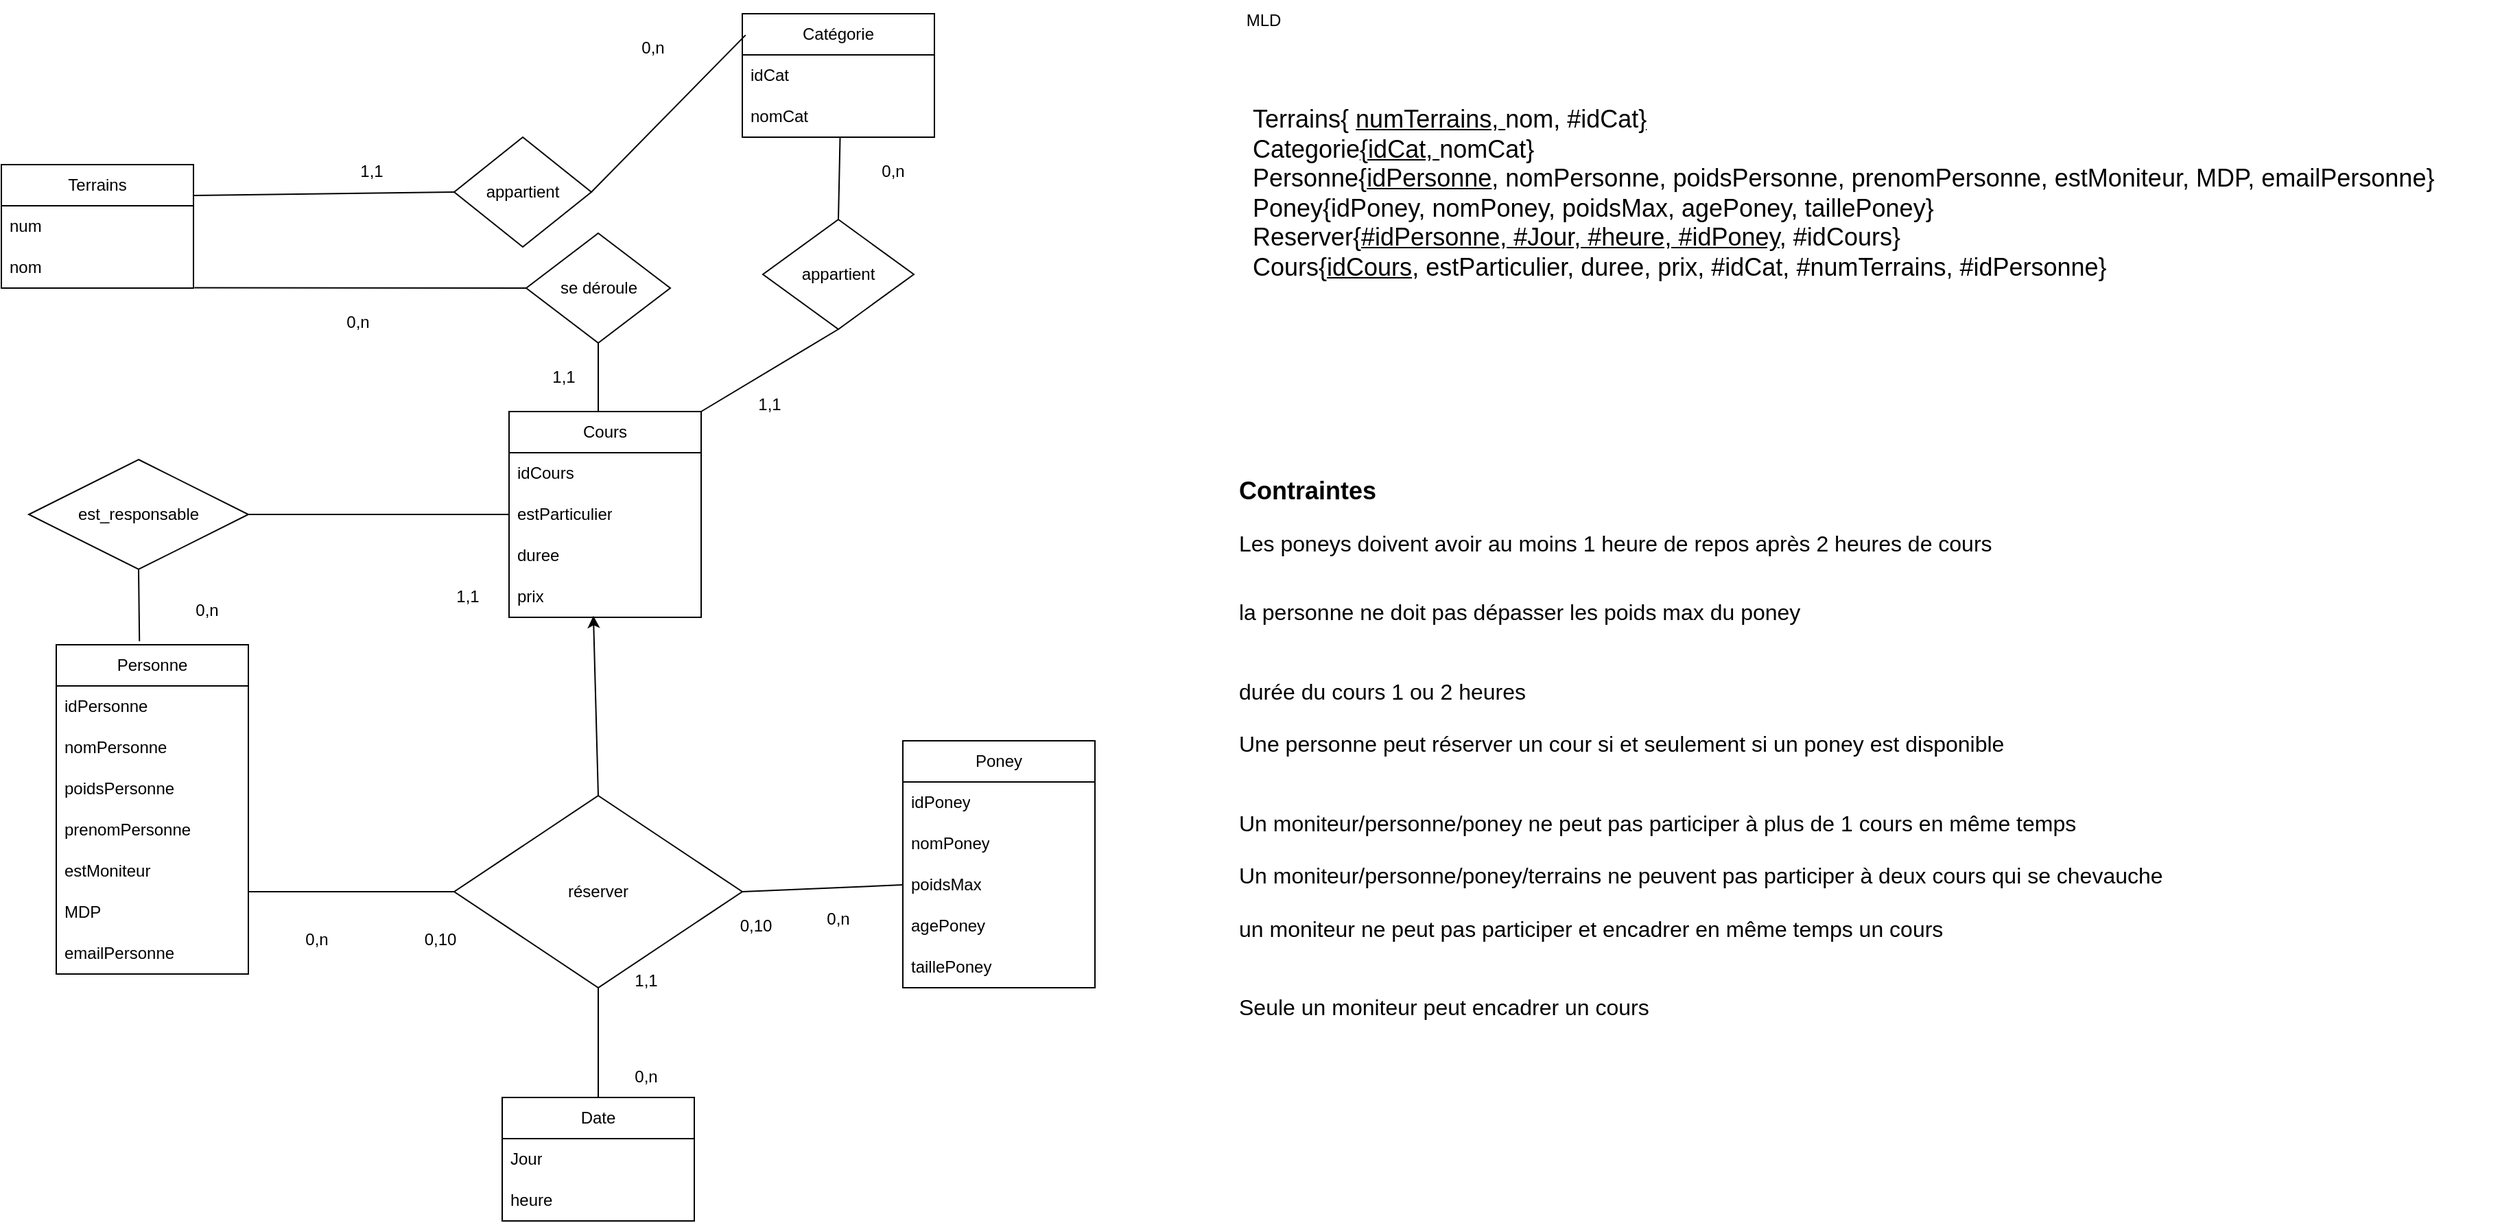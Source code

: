 <mxfile version="24.7.17">
  <diagram name="Page-1" id="9W7HuSMjV6_ZXsu8XZHZ">
    <mxGraphModel dx="2093" dy="2164" grid="1" gridSize="10" guides="1" tooltips="1" connect="1" arrows="1" fold="1" page="1" pageScale="1" pageWidth="827" pageHeight="1169" math="0" shadow="0">
      <root>
        <mxCell id="0" />
        <mxCell id="1" parent="0" />
        <mxCell id="h7xVEBj8XtHK8gHXebEV-5" value="&lt;div&gt;Poney&lt;/div&gt;" style="swimlane;fontStyle=0;childLayout=stackLayout;horizontal=1;startSize=30;horizontalStack=0;resizeParent=1;resizeParentMax=0;resizeLast=0;collapsible=1;marginBottom=0;whiteSpace=wrap;html=1;" parent="1" vertex="1">
          <mxGeometry x="687" y="190" width="140" height="180" as="geometry" />
        </mxCell>
        <mxCell id="h7xVEBj8XtHK8gHXebEV-6" value="idPoney" style="text;strokeColor=none;fillColor=none;align=left;verticalAlign=middle;spacingLeft=4;spacingRight=4;overflow=hidden;points=[[0,0.5],[1,0.5]];portConstraint=eastwest;rotatable=0;whiteSpace=wrap;html=1;" parent="h7xVEBj8XtHK8gHXebEV-5" vertex="1">
          <mxGeometry y="30" width="140" height="30" as="geometry" />
        </mxCell>
        <mxCell id="h7xVEBj8XtHK8gHXebEV-38" value="nomPoney" style="text;strokeColor=none;fillColor=none;align=left;verticalAlign=middle;spacingLeft=4;spacingRight=4;overflow=hidden;points=[[0,0.5],[1,0.5]];portConstraint=eastwest;rotatable=0;whiteSpace=wrap;html=1;" parent="h7xVEBj8XtHK8gHXebEV-5" vertex="1">
          <mxGeometry y="60" width="140" height="30" as="geometry" />
        </mxCell>
        <mxCell id="h7xVEBj8XtHK8gHXebEV-40" value="&lt;div&gt;poidsMax&lt;/div&gt;" style="text;strokeColor=none;fillColor=none;align=left;verticalAlign=middle;spacingLeft=4;spacingRight=4;overflow=hidden;points=[[0,0.5],[1,0.5]];portConstraint=eastwest;rotatable=0;whiteSpace=wrap;html=1;" parent="h7xVEBj8XtHK8gHXebEV-5" vertex="1">
          <mxGeometry y="90" width="140" height="30" as="geometry" />
        </mxCell>
        <mxCell id="h7xVEBj8XtHK8gHXebEV-7" value="agePoney" style="text;strokeColor=none;fillColor=none;align=left;verticalAlign=middle;spacingLeft=4;spacingRight=4;overflow=hidden;points=[[0,0.5],[1,0.5]];portConstraint=eastwest;rotatable=0;whiteSpace=wrap;html=1;" parent="h7xVEBj8XtHK8gHXebEV-5" vertex="1">
          <mxGeometry y="120" width="140" height="30" as="geometry" />
        </mxCell>
        <mxCell id="h7xVEBj8XtHK8gHXebEV-8" value="&lt;div&gt;taillePoney&lt;/div&gt;" style="text;strokeColor=none;fillColor=none;align=left;verticalAlign=middle;spacingLeft=4;spacingRight=4;overflow=hidden;points=[[0,0.5],[1,0.5]];portConstraint=eastwest;rotatable=0;whiteSpace=wrap;html=1;" parent="h7xVEBj8XtHK8gHXebEV-5" vertex="1">
          <mxGeometry y="150" width="140" height="30" as="geometry" />
        </mxCell>
        <mxCell id="h7xVEBj8XtHK8gHXebEV-1" value="Personne" style="swimlane;fontStyle=0;childLayout=stackLayout;horizontal=1;startSize=30;horizontalStack=0;resizeParent=1;resizeParentMax=0;resizeLast=0;collapsible=1;marginBottom=0;whiteSpace=wrap;html=1;" parent="1" vertex="1">
          <mxGeometry x="70" y="120" width="140" height="240" as="geometry" />
        </mxCell>
        <mxCell id="h7xVEBj8XtHK8gHXebEV-2" value="idPersonne" style="text;strokeColor=none;fillColor=none;align=left;verticalAlign=middle;spacingLeft=4;spacingRight=4;overflow=hidden;points=[[0,0.5],[1,0.5]];portConstraint=eastwest;rotatable=0;whiteSpace=wrap;html=1;" parent="h7xVEBj8XtHK8gHXebEV-1" vertex="1">
          <mxGeometry y="30" width="140" height="30" as="geometry" />
        </mxCell>
        <mxCell id="h7xVEBj8XtHK8gHXebEV-39" value="nomPersonne" style="text;strokeColor=none;fillColor=none;align=left;verticalAlign=middle;spacingLeft=4;spacingRight=4;overflow=hidden;points=[[0,0.5],[1,0.5]];portConstraint=eastwest;rotatable=0;whiteSpace=wrap;html=1;" parent="h7xVEBj8XtHK8gHXebEV-1" vertex="1">
          <mxGeometry y="60" width="140" height="30" as="geometry" />
        </mxCell>
        <mxCell id="h7xVEBj8XtHK8gHXebEV-44" value="&lt;div&gt;poidsPersonne&lt;/div&gt;" style="text;strokeColor=none;fillColor=none;align=left;verticalAlign=middle;spacingLeft=4;spacingRight=4;overflow=hidden;points=[[0,0.5],[1,0.5]];portConstraint=eastwest;rotatable=0;whiteSpace=wrap;html=1;" parent="h7xVEBj8XtHK8gHXebEV-1" vertex="1">
          <mxGeometry y="90" width="140" height="30" as="geometry" />
        </mxCell>
        <mxCell id="h7xVEBj8XtHK8gHXebEV-46" value="prenomPersonne" style="text;strokeColor=none;fillColor=none;align=left;verticalAlign=middle;spacingLeft=4;spacingRight=4;overflow=hidden;points=[[0,0.5],[1,0.5]];portConstraint=eastwest;rotatable=0;whiteSpace=wrap;html=1;" parent="h7xVEBj8XtHK8gHXebEV-1" vertex="1">
          <mxGeometry y="120" width="140" height="30" as="geometry" />
        </mxCell>
        <mxCell id="h7xVEBj8XtHK8gHXebEV-47" value="estMoniteur" style="text;strokeColor=none;fillColor=none;align=left;verticalAlign=middle;spacingLeft=4;spacingRight=4;overflow=hidden;points=[[0,0.5],[1,0.5]];portConstraint=eastwest;rotatable=0;whiteSpace=wrap;html=1;" parent="h7xVEBj8XtHK8gHXebEV-1" vertex="1">
          <mxGeometry y="150" width="140" height="30" as="geometry" />
        </mxCell>
        <mxCell id="h7xVEBj8XtHK8gHXebEV-78" value="MDP" style="text;strokeColor=none;fillColor=none;align=left;verticalAlign=middle;spacingLeft=4;spacingRight=4;overflow=hidden;points=[[0,0.5],[1,0.5]];portConstraint=eastwest;rotatable=0;whiteSpace=wrap;html=1;" parent="h7xVEBj8XtHK8gHXebEV-1" vertex="1">
          <mxGeometry y="180" width="140" height="30" as="geometry" />
        </mxCell>
        <mxCell id="h7xVEBj8XtHK8gHXebEV-4" value="emailPersonne" style="text;strokeColor=none;fillColor=none;align=left;verticalAlign=middle;spacingLeft=4;spacingRight=4;overflow=hidden;points=[[0,0.5],[1,0.5]];portConstraint=eastwest;rotatable=0;whiteSpace=wrap;html=1;" parent="h7xVEBj8XtHK8gHXebEV-1" vertex="1">
          <mxGeometry y="210" width="140" height="30" as="geometry" />
        </mxCell>
        <mxCell id="h7xVEBj8XtHK8gHXebEV-15" value="" style="endArrow=none;html=1;rounded=0;exitX=1;exitY=0.75;exitDx=0;exitDy=0;entryX=0;entryY=0.5;entryDx=0;entryDy=0;" parent="1" source="h7xVEBj8XtHK8gHXebEV-1" target="h7xVEBj8XtHK8gHXebEV-65" edge="1">
          <mxGeometry width="50" height="50" relative="1" as="geometry">
            <mxPoint x="390" y="440" as="sourcePoint" />
            <mxPoint x="60" y="310" as="targetPoint" />
          </mxGeometry>
        </mxCell>
        <mxCell id="h7xVEBj8XtHK8gHXebEV-18" value="" style="endArrow=none;html=1;rounded=0;exitX=0;exitY=0.5;exitDx=0;exitDy=0;entryX=1;entryY=0.5;entryDx=0;entryDy=0;" parent="1" source="h7xVEBj8XtHK8gHXebEV-40" target="h7xVEBj8XtHK8gHXebEV-65" edge="1">
          <mxGeometry width="50" height="50" relative="1" as="geometry">
            <mxPoint x="390" y="440" as="sourcePoint" />
            <mxPoint x="440" y="310" as="targetPoint" />
          </mxGeometry>
        </mxCell>
        <mxCell id="h7xVEBj8XtHK8gHXebEV-26" value="0,n" style="text;html=1;align=center;verticalAlign=middle;whiteSpace=wrap;rounded=0;" parent="1" vertex="1">
          <mxGeometry x="230" y="320" width="60" height="30" as="geometry" />
        </mxCell>
        <mxCell id="h7xVEBj8XtHK8gHXebEV-29" value="0,n" style="text;html=1;align=center;verticalAlign=middle;whiteSpace=wrap;rounded=0;" parent="1" vertex="1">
          <mxGeometry x="610" y="305" width="60" height="30" as="geometry" />
        </mxCell>
        <mxCell id="h7xVEBj8XtHK8gHXebEV-31" value="0,n" style="text;html=1;align=center;verticalAlign=middle;whiteSpace=wrap;rounded=0;" parent="1" vertex="1">
          <mxGeometry x="150" y="80" width="60" height="30" as="geometry" />
        </mxCell>
        <mxCell id="h7xVEBj8XtHK8gHXebEV-49" value="Date" style="swimlane;fontStyle=0;childLayout=stackLayout;horizontal=1;startSize=30;horizontalStack=0;resizeParent=1;resizeParentMax=0;resizeLast=0;collapsible=1;marginBottom=0;whiteSpace=wrap;html=1;" parent="1" vertex="1">
          <mxGeometry x="395" y="450" width="140" height="90" as="geometry" />
        </mxCell>
        <mxCell id="h7xVEBj8XtHK8gHXebEV-50" value="Jour" style="text;strokeColor=none;fillColor=none;align=left;verticalAlign=middle;spacingLeft=4;spacingRight=4;overflow=hidden;points=[[0,0.5],[1,0.5]];portConstraint=eastwest;rotatable=0;whiteSpace=wrap;html=1;" parent="h7xVEBj8XtHK8gHXebEV-49" vertex="1">
          <mxGeometry y="30" width="140" height="30" as="geometry" />
        </mxCell>
        <mxCell id="h7xVEBj8XtHK8gHXebEV-51" value="&lt;div&gt;heure&lt;/div&gt;" style="text;strokeColor=none;fillColor=none;align=left;verticalAlign=middle;spacingLeft=4;spacingRight=4;overflow=hidden;points=[[0,0.5],[1,0.5]];portConstraint=eastwest;rotatable=0;whiteSpace=wrap;html=1;" parent="h7xVEBj8XtHK8gHXebEV-49" vertex="1">
          <mxGeometry y="60" width="140" height="30" as="geometry" />
        </mxCell>
        <mxCell id="h7xVEBj8XtHK8gHXebEV-55" value="0,n" style="text;html=1;align=center;verticalAlign=middle;whiteSpace=wrap;rounded=0;" parent="1" vertex="1">
          <mxGeometry x="470" y="420" width="60" height="30" as="geometry" />
        </mxCell>
        <mxCell id="h7xVEBj8XtHK8gHXebEV-58" value="" style="endArrow=none;html=1;rounded=0;exitX=0.5;exitY=1;exitDx=0;exitDy=0;entryX=0.5;entryY=0;entryDx=0;entryDy=0;" parent="1" source="h7xVEBj8XtHK8gHXebEV-65" target="h7xVEBj8XtHK8gHXebEV-49" edge="1">
          <mxGeometry width="50" height="50" relative="1" as="geometry">
            <mxPoint x="510" y="500" as="sourcePoint" />
            <mxPoint x="548.96" y="190" as="targetPoint" />
          </mxGeometry>
        </mxCell>
        <mxCell id="h7xVEBj8XtHK8gHXebEV-65" value="réserver" style="rhombus;whiteSpace=wrap;html=1;" parent="1" vertex="1">
          <mxGeometry x="360" y="230" width="210" height="140" as="geometry" />
        </mxCell>
        <mxCell id="h7xVEBj8XtHK8gHXebEV-67" value="1,1" style="text;html=1;align=center;verticalAlign=middle;whiteSpace=wrap;rounded=0;" parent="1" vertex="1">
          <mxGeometry x="470" y="350" width="60" height="30" as="geometry" />
        </mxCell>
        <mxCell id="h7xVEBj8XtHK8gHXebEV-68" value="1,1" style="text;html=1;align=center;verticalAlign=middle;whiteSpace=wrap;rounded=0;" parent="1" vertex="1">
          <mxGeometry x="340" y="70" width="60" height="30" as="geometry" />
        </mxCell>
        <mxCell id="h7xVEBj8XtHK8gHXebEV-69" value="0,10" style="text;html=1;align=center;verticalAlign=middle;whiteSpace=wrap;rounded=0;" parent="1" vertex="1">
          <mxGeometry x="550" y="310" width="60" height="30" as="geometry" />
        </mxCell>
        <mxCell id="h7xVEBj8XtHK8gHXebEV-79" value="&lt;h1 style=&quot;margin-top: 0px;&quot;&gt;&lt;font style=&quot;font-size: 18px;&quot;&gt;Contraintes&lt;br&gt;&lt;/font&gt;&lt;/h1&gt;&lt;p&gt;&lt;font size=&quot;3&quot;&gt;Les poneys doivent avoir au moins 1 heure de repos après 2 heures de cours&lt;br&gt;&lt;/font&gt;&lt;/p&gt;&lt;div&gt;&lt;font size=&quot;3&quot;&gt;&lt;br&gt;&lt;/font&gt;&lt;/div&gt;&lt;div&gt;&lt;font size=&quot;3&quot;&gt;la personne ne doit pas dépasser les poids max du poney&lt;/font&gt;&lt;/div&gt;&lt;div&gt;&lt;font size=&quot;3&quot;&gt;&lt;br&gt;&lt;/font&gt;&lt;/div&gt;&lt;div&gt;&lt;font size=&quot;3&quot;&gt;&lt;br&gt;&lt;/font&gt;&lt;/div&gt;&lt;div&gt;&lt;font size=&quot;3&quot;&gt;durée du cours 1 ou 2 heures&lt;/font&gt;&lt;/div&gt;&lt;div&gt;&lt;font size=&quot;3&quot;&gt;&lt;br&gt;&lt;/font&gt;&lt;/div&gt;&lt;div&gt;&lt;font size=&quot;3&quot;&gt;Une personne peut réserver un cour si et seulement si un poney est disponible &lt;br&gt;&lt;/font&gt;&lt;/div&gt;&lt;div&gt;&lt;font size=&quot;3&quot;&gt;&lt;br&gt;&lt;/font&gt;&lt;/div&gt;&lt;div&gt;&lt;font size=&quot;3&quot;&gt;&lt;br&gt;&lt;/font&gt;&lt;/div&gt;&lt;div&gt;&lt;font size=&quot;3&quot;&gt;Un moniteur/personne/poney ne peut pas participer à plus de 1 cours en même temps&lt;br&gt;&lt;/font&gt;&lt;/div&gt;&lt;div&gt;&lt;font size=&quot;3&quot;&gt;&lt;br&gt;&lt;/font&gt;&lt;/div&gt;&lt;div&gt;&lt;font size=&quot;3&quot;&gt;Un moniteur/personne/poney/terrains ne peuvent pas participer à deux cours qui se chevauche&lt;br&gt;&lt;/font&gt;&lt;/div&gt;&lt;div&gt;&lt;font size=&quot;3&quot;&gt;&lt;br&gt;&lt;/font&gt;&lt;/div&gt;&lt;div&gt;&lt;font size=&quot;3&quot;&gt;un moniteur ne peut pas participer et encadrer en même temps un cours&lt;/font&gt;&lt;/div&gt;&lt;div&gt;&lt;font size=&quot;3&quot;&gt;&lt;br&gt;&lt;/font&gt;&lt;/div&gt;&lt;div&gt;&lt;font size=&quot;3&quot;&gt;&lt;br&gt;&lt;/font&gt;&lt;/div&gt;&lt;div&gt;&lt;font size=&quot;3&quot;&gt;Seule un moniteur peut encadrer un cours&lt;/font&gt;&lt;/div&gt;&lt;div&gt;&lt;font size=&quot;3&quot;&gt;&lt;br&gt;&lt;/font&gt;&lt;/div&gt;&lt;div&gt;&lt;font size=&quot;3&quot;&gt;&lt;br&gt;&lt;/font&gt;&lt;/div&gt;&lt;div&gt;&lt;font size=&quot;3&quot;&gt;Email d&#39;une personne doit être unique&lt;/font&gt;&lt;/div&gt;&lt;div&gt;&lt;font size=&quot;3&quot;&gt;&lt;br&gt;&lt;/font&gt;&lt;/div&gt;&lt;div&gt;&lt;font size=&quot;3&quot;&gt;il y a autant de poney que de personne dans un cours&lt;br&gt;&lt;/font&gt;&lt;/div&gt;" style="text;html=1;whiteSpace=wrap;overflow=hidden;rounded=0;" parent="1" vertex="1">
          <mxGeometry x="930" y="-15" width="750" height="420" as="geometry" />
        </mxCell>
        <mxCell id="_sw9qbzKlEHNV8ZJurar-1" value="Cours" style="swimlane;fontStyle=0;childLayout=stackLayout;horizontal=1;startSize=30;horizontalStack=0;resizeParent=1;resizeParentMax=0;resizeLast=0;collapsible=1;marginBottom=0;whiteSpace=wrap;html=1;" parent="1" vertex="1">
          <mxGeometry x="400" y="-50" width="140" height="150" as="geometry" />
        </mxCell>
        <mxCell id="_sw9qbzKlEHNV8ZJurar-2" value="idCours" style="text;strokeColor=none;fillColor=none;align=left;verticalAlign=middle;spacingLeft=4;spacingRight=4;overflow=hidden;points=[[0,0.5],[1,0.5]];portConstraint=eastwest;rotatable=0;whiteSpace=wrap;html=1;" parent="_sw9qbzKlEHNV8ZJurar-1" vertex="1">
          <mxGeometry y="30" width="140" height="30" as="geometry" />
        </mxCell>
        <mxCell id="_sw9qbzKlEHNV8ZJurar-22" value="estParticulier" style="text;strokeColor=none;fillColor=none;align=left;verticalAlign=middle;spacingLeft=4;spacingRight=4;overflow=hidden;points=[[0,0.5],[1,0.5]];portConstraint=eastwest;rotatable=0;whiteSpace=wrap;html=1;" parent="_sw9qbzKlEHNV8ZJurar-1" vertex="1">
          <mxGeometry y="60" width="140" height="30" as="geometry" />
        </mxCell>
        <mxCell id="_sw9qbzKlEHNV8ZJurar-3" value="duree" style="text;strokeColor=none;fillColor=none;align=left;verticalAlign=middle;spacingLeft=4;spacingRight=4;overflow=hidden;points=[[0,0.5],[1,0.5]];portConstraint=eastwest;rotatable=0;whiteSpace=wrap;html=1;" parent="_sw9qbzKlEHNV8ZJurar-1" vertex="1">
          <mxGeometry y="90" width="140" height="30" as="geometry" />
        </mxCell>
        <mxCell id="_sw9qbzKlEHNV8ZJurar-4" value="&lt;div&gt;prix&lt;/div&gt;" style="text;strokeColor=none;fillColor=none;align=left;verticalAlign=middle;spacingLeft=4;spacingRight=4;overflow=hidden;points=[[0,0.5],[1,0.5]];portConstraint=eastwest;rotatable=0;whiteSpace=wrap;html=1;" parent="_sw9qbzKlEHNV8ZJurar-1" vertex="1">
          <mxGeometry y="120" width="140" height="30" as="geometry" />
        </mxCell>
        <mxCell id="_sw9qbzKlEHNV8ZJurar-7" value="" style="endArrow=classic;html=1;rounded=0;entryX=0.439;entryY=0.961;entryDx=0;entryDy=0;entryPerimeter=0;exitX=0.5;exitY=0;exitDx=0;exitDy=0;" parent="1" source="h7xVEBj8XtHK8gHXebEV-65" target="_sw9qbzKlEHNV8ZJurar-4" edge="1">
          <mxGeometry width="50" height="50" relative="1" as="geometry">
            <mxPoint x="390" y="440" as="sourcePoint" />
            <mxPoint x="440" y="390" as="targetPoint" />
          </mxGeometry>
        </mxCell>
        <mxCell id="_sw9qbzKlEHNV8ZJurar-33" value="Terrains" style="swimlane;fontStyle=0;childLayout=stackLayout;horizontal=1;startSize=30;horizontalStack=0;resizeParent=1;resizeParentMax=0;resizeLast=0;collapsible=1;marginBottom=0;whiteSpace=wrap;html=1;" parent="1" vertex="1">
          <mxGeometry x="30" y="-230" width="140" height="90" as="geometry" />
        </mxCell>
        <mxCell id="_sw9qbzKlEHNV8ZJurar-34" value="num " style="text;strokeColor=none;fillColor=none;align=left;verticalAlign=middle;spacingLeft=4;spacingRight=4;overflow=hidden;points=[[0,0.5],[1,0.5]];portConstraint=eastwest;rotatable=0;whiteSpace=wrap;html=1;" parent="_sw9qbzKlEHNV8ZJurar-33" vertex="1">
          <mxGeometry y="30" width="140" height="30" as="geometry" />
        </mxCell>
        <mxCell id="_sw9qbzKlEHNV8ZJurar-35" value="nom" style="text;strokeColor=none;fillColor=none;align=left;verticalAlign=middle;spacingLeft=4;spacingRight=4;overflow=hidden;points=[[0,0.5],[1,0.5]];portConstraint=eastwest;rotatable=0;whiteSpace=wrap;html=1;" parent="_sw9qbzKlEHNV8ZJurar-33" vertex="1">
          <mxGeometry y="60" width="140" height="30" as="geometry" />
        </mxCell>
        <mxCell id="_sw9qbzKlEHNV8ZJurar-37" value="Catégorie" style="swimlane;fontStyle=0;childLayout=stackLayout;horizontal=1;startSize=30;horizontalStack=0;resizeParent=1;resizeParentMax=0;resizeLast=0;collapsible=1;marginBottom=0;whiteSpace=wrap;html=1;" parent="1" vertex="1">
          <mxGeometry x="570" y="-340" width="140" height="90" as="geometry" />
        </mxCell>
        <mxCell id="_sw9qbzKlEHNV8ZJurar-38" value="idCat" style="text;strokeColor=none;fillColor=none;align=left;verticalAlign=middle;spacingLeft=4;spacingRight=4;overflow=hidden;points=[[0,0.5],[1,0.5]];portConstraint=eastwest;rotatable=0;whiteSpace=wrap;html=1;" parent="_sw9qbzKlEHNV8ZJurar-37" vertex="1">
          <mxGeometry y="30" width="140" height="30" as="geometry" />
        </mxCell>
        <mxCell id="_sw9qbzKlEHNV8ZJurar-39" value="nomCat" style="text;strokeColor=none;fillColor=none;align=left;verticalAlign=middle;spacingLeft=4;spacingRight=4;overflow=hidden;points=[[0,0.5],[1,0.5]];portConstraint=eastwest;rotatable=0;whiteSpace=wrap;html=1;" parent="_sw9qbzKlEHNV8ZJurar-37" vertex="1">
          <mxGeometry y="60" width="140" height="30" as="geometry" />
        </mxCell>
        <mxCell id="_sw9qbzKlEHNV8ZJurar-41" value="appartient" style="rhombus;whiteSpace=wrap;html=1;" parent="1" vertex="1">
          <mxGeometry x="360" y="-250" width="100" height="80" as="geometry" />
        </mxCell>
        <mxCell id="_sw9qbzKlEHNV8ZJurar-42" value="" style="endArrow=none;html=1;rounded=0;entryX=0;entryY=0.5;entryDx=0;entryDy=0;exitX=1;exitY=0.25;exitDx=0;exitDy=0;" parent="1" source="_sw9qbzKlEHNV8ZJurar-33" target="_sw9qbzKlEHNV8ZJurar-41" edge="1">
          <mxGeometry width="50" height="50" relative="1" as="geometry">
            <mxPoint x="100" y="-10" as="sourcePoint" />
            <mxPoint x="150" y="-60" as="targetPoint" />
          </mxGeometry>
        </mxCell>
        <mxCell id="_sw9qbzKlEHNV8ZJurar-44" value="" style="endArrow=none;html=1;rounded=0;entryX=0.017;entryY=0.173;entryDx=0;entryDy=0;entryPerimeter=0;exitX=1;exitY=0.5;exitDx=0;exitDy=0;" parent="1" source="_sw9qbzKlEHNV8ZJurar-41" target="_sw9qbzKlEHNV8ZJurar-37" edge="1">
          <mxGeometry width="50" height="50" relative="1" as="geometry">
            <mxPoint x="330" y="-80" as="sourcePoint" />
            <mxPoint x="390" y="-110" as="targetPoint" />
          </mxGeometry>
        </mxCell>
        <mxCell id="_sw9qbzKlEHNV8ZJurar-45" value="" style="endArrow=none;html=1;rounded=0;exitX=0.5;exitY=0;exitDx=0;exitDy=0;entryX=0.509;entryY=1.01;entryDx=0;entryDy=0;entryPerimeter=0;" parent="1" source="_sw9qbzKlEHNV8ZJurar-46" target="_sw9qbzKlEHNV8ZJurar-39" edge="1">
          <mxGeometry width="50" height="50" relative="1" as="geometry">
            <mxPoint x="470" y="-40" as="sourcePoint" />
            <mxPoint x="610" y="-210" as="targetPoint" />
          </mxGeometry>
        </mxCell>
        <mxCell id="_sw9qbzKlEHNV8ZJurar-46" value="appartient" style="rhombus;whiteSpace=wrap;html=1;" parent="1" vertex="1">
          <mxGeometry x="585" y="-190" width="110" height="80" as="geometry" />
        </mxCell>
        <mxCell id="_sw9qbzKlEHNV8ZJurar-48" value="0,n" style="text;html=1;align=center;verticalAlign=middle;whiteSpace=wrap;rounded=0;" parent="1" vertex="1">
          <mxGeometry x="260" y="-130" width="60" height="30" as="geometry" />
        </mxCell>
        <mxCell id="_sw9qbzKlEHNV8ZJurar-49" value="1,1" style="text;html=1;align=center;verticalAlign=middle;whiteSpace=wrap;rounded=0;" parent="1" vertex="1">
          <mxGeometry x="410" y="-90" width="60" height="30" as="geometry" />
        </mxCell>
        <mxCell id="_sw9qbzKlEHNV8ZJurar-50" value="0,n" style="text;html=1;align=center;verticalAlign=middle;whiteSpace=wrap;rounded=0;" parent="1" vertex="1">
          <mxGeometry x="475" y="-330" width="60" height="30" as="geometry" />
        </mxCell>
        <mxCell id="_sw9qbzKlEHNV8ZJurar-51" value="1,1" style="text;html=1;align=center;verticalAlign=middle;whiteSpace=wrap;rounded=0;" parent="1" vertex="1">
          <mxGeometry x="270" y="-240" width="60" height="30" as="geometry" />
        </mxCell>
        <mxCell id="_sw9qbzKlEHNV8ZJurar-53" value="se déroule" style="rhombus;whiteSpace=wrap;html=1;" parent="1" vertex="1">
          <mxGeometry x="412.5" y="-180" width="105" height="80" as="geometry" />
        </mxCell>
        <mxCell id="_sw9qbzKlEHNV8ZJurar-54" value="" style="endArrow=none;html=1;rounded=0;exitX=0;exitY=0.5;exitDx=0;exitDy=0;entryX=1.005;entryY=0.99;entryDx=0;entryDy=0;entryPerimeter=0;" parent="1" source="_sw9qbzKlEHNV8ZJurar-53" target="_sw9qbzKlEHNV8ZJurar-35" edge="1">
          <mxGeometry width="50" height="50" relative="1" as="geometry">
            <mxPoint x="100" y="170" as="sourcePoint" />
            <mxPoint x="168" y="-138" as="targetPoint" />
          </mxGeometry>
        </mxCell>
        <mxCell id="_sw9qbzKlEHNV8ZJurar-56" value="" style="endArrow=none;html=1;rounded=0;exitX=0.5;exitY=1;exitDx=0;exitDy=0;" parent="1" source="_sw9qbzKlEHNV8ZJurar-53" edge="1">
          <mxGeometry width="50" height="50" relative="1" as="geometry">
            <mxPoint x="360" y="40" as="sourcePoint" />
            <mxPoint x="465" y="-50" as="targetPoint" />
          </mxGeometry>
        </mxCell>
        <mxCell id="_sw9qbzKlEHNV8ZJurar-58" value="" style="endArrow=none;html=1;rounded=0;entryX=0.5;entryY=1;entryDx=0;entryDy=0;exitX=1;exitY=0;exitDx=0;exitDy=0;" parent="1" source="_sw9qbzKlEHNV8ZJurar-1" target="_sw9qbzKlEHNV8ZJurar-46" edge="1">
          <mxGeometry width="50" height="50" relative="1" as="geometry">
            <mxPoint x="100" y="170" as="sourcePoint" />
            <mxPoint x="150" y="120" as="targetPoint" />
          </mxGeometry>
        </mxCell>
        <mxCell id="_sw9qbzKlEHNV8ZJurar-60" value="est_responsable" style="rhombus;whiteSpace=wrap;html=1;" parent="1" vertex="1">
          <mxGeometry x="50" y="-15" width="160" height="80" as="geometry" />
        </mxCell>
        <mxCell id="_sw9qbzKlEHNV8ZJurar-61" value="" style="endArrow=none;html=1;rounded=0;entryX=0.5;entryY=1;entryDx=0;entryDy=0;exitX=0.433;exitY=-0.011;exitDx=0;exitDy=0;exitPerimeter=0;" parent="1" source="h7xVEBj8XtHK8gHXebEV-1" target="_sw9qbzKlEHNV8ZJurar-60" edge="1">
          <mxGeometry width="50" height="50" relative="1" as="geometry">
            <mxPoint x="100" y="170" as="sourcePoint" />
            <mxPoint x="150" y="120" as="targetPoint" />
          </mxGeometry>
        </mxCell>
        <mxCell id="_sw9qbzKlEHNV8ZJurar-62" value="" style="endArrow=none;html=1;rounded=0;entryX=1;entryY=0.5;entryDx=0;entryDy=0;exitX=0;exitY=0.5;exitDx=0;exitDy=0;" parent="1" source="_sw9qbzKlEHNV8ZJurar-22" target="_sw9qbzKlEHNV8ZJurar-60" edge="1">
          <mxGeometry width="50" height="50" relative="1" as="geometry">
            <mxPoint x="265" y="144" as="sourcePoint" />
            <mxPoint x="310" y="110" as="targetPoint" />
          </mxGeometry>
        </mxCell>
        <mxCell id="_sw9qbzKlEHNV8ZJurar-64" value="1,1" style="text;html=1;align=center;verticalAlign=middle;whiteSpace=wrap;rounded=0;" parent="1" vertex="1">
          <mxGeometry x="560" y="-70" width="60" height="30" as="geometry" />
        </mxCell>
        <mxCell id="_sw9qbzKlEHNV8ZJurar-65" value="0,n" style="text;html=1;align=center;verticalAlign=middle;whiteSpace=wrap;rounded=0;" parent="1" vertex="1">
          <mxGeometry x="650" y="-240" width="60" height="30" as="geometry" />
        </mxCell>
        <mxCell id="_sw9qbzKlEHNV8ZJurar-70" style="edgeStyle=orthogonalEdgeStyle;rounded=0;orthogonalLoop=1;jettySize=auto;html=1;exitX=0.5;exitY=1;exitDx=0;exitDy=0;" parent="1" source="_sw9qbzKlEHNV8ZJurar-64" target="_sw9qbzKlEHNV8ZJurar-64" edge="1">
          <mxGeometry relative="1" as="geometry" />
        </mxCell>
        <mxCell id="_sw9qbzKlEHNV8ZJurar-72" value="0,10" style="text;html=1;align=center;verticalAlign=middle;whiteSpace=wrap;rounded=0;" parent="1" vertex="1">
          <mxGeometry x="320" y="320" width="60" height="30" as="geometry" />
        </mxCell>
        <mxCell id="M2Xz9yJIT8OYSMbcP0UQ-3" value="MLD" style="text;html=1;align=center;verticalAlign=middle;whiteSpace=wrap;rounded=0;" vertex="1" parent="1">
          <mxGeometry x="920" y="-350" width="60" height="30" as="geometry" />
        </mxCell>
        <mxCell id="M2Xz9yJIT8OYSMbcP0UQ-4" value="&lt;div&gt;&lt;font style=&quot;font-size: 18px;&quot;&gt;Terrains{ &lt;u&gt;numTerrains, &lt;/u&gt;nom, #idCat&lt;u&gt;}&lt;/u&gt;&lt;/font&gt;&lt;/div&gt;&lt;div&gt;&lt;font style=&quot;font-size: 18px;&quot;&gt;Categorie&lt;u&gt;{idCat, &lt;/u&gt;nomCat}&lt;/font&gt;&lt;/div&gt;&lt;div&gt;&lt;font style=&quot;font-size: 18px;&quot;&gt;Personne{&lt;u&gt;idPersonne&lt;/u&gt;, nomPersonne, poidsPersonne, prenomPersonne, estMoniteur, MDP, emailPersonne}&lt;/font&gt;&lt;/div&gt;&lt;div&gt;&lt;font style=&quot;font-size: 18px;&quot;&gt;Poney{idPoney, nomPoney, poidsMax, agePoney, taillePoney}&lt;/font&gt;&lt;/div&gt;&lt;div&gt;&lt;font style=&quot;font-size: 18px;&quot;&gt;Reserver{&lt;u&gt;#idPersonne, #Jour, #heure, #idPoney&lt;/u&gt;, #idCours}&lt;br&gt;&lt;/font&gt;&lt;/div&gt;&lt;div&gt;&lt;font style=&quot;font-size: 18px;&quot;&gt;Cours{&lt;u&gt;idCours&lt;/u&gt;, estParticulier, duree, prix, #idCat, #numTerrains, #idPersonne}&lt;br&gt;&lt;/font&gt;&lt;/div&gt;&lt;div&gt;&lt;font style=&quot;font-size: 18px;&quot;&gt;&lt;br&gt;&lt;/font&gt;&lt;/div&gt;&lt;div&gt;&lt;font style=&quot;font-size: 18px;&quot;&gt;&lt;br&gt;&lt;/font&gt;&lt;/div&gt;" style="text;html=1;whiteSpace=wrap;overflow=hidden;rounded=0;" vertex="1" parent="1">
          <mxGeometry x="940" y="-280" width="910" height="230" as="geometry" />
        </mxCell>
      </root>
    </mxGraphModel>
  </diagram>
</mxfile>
